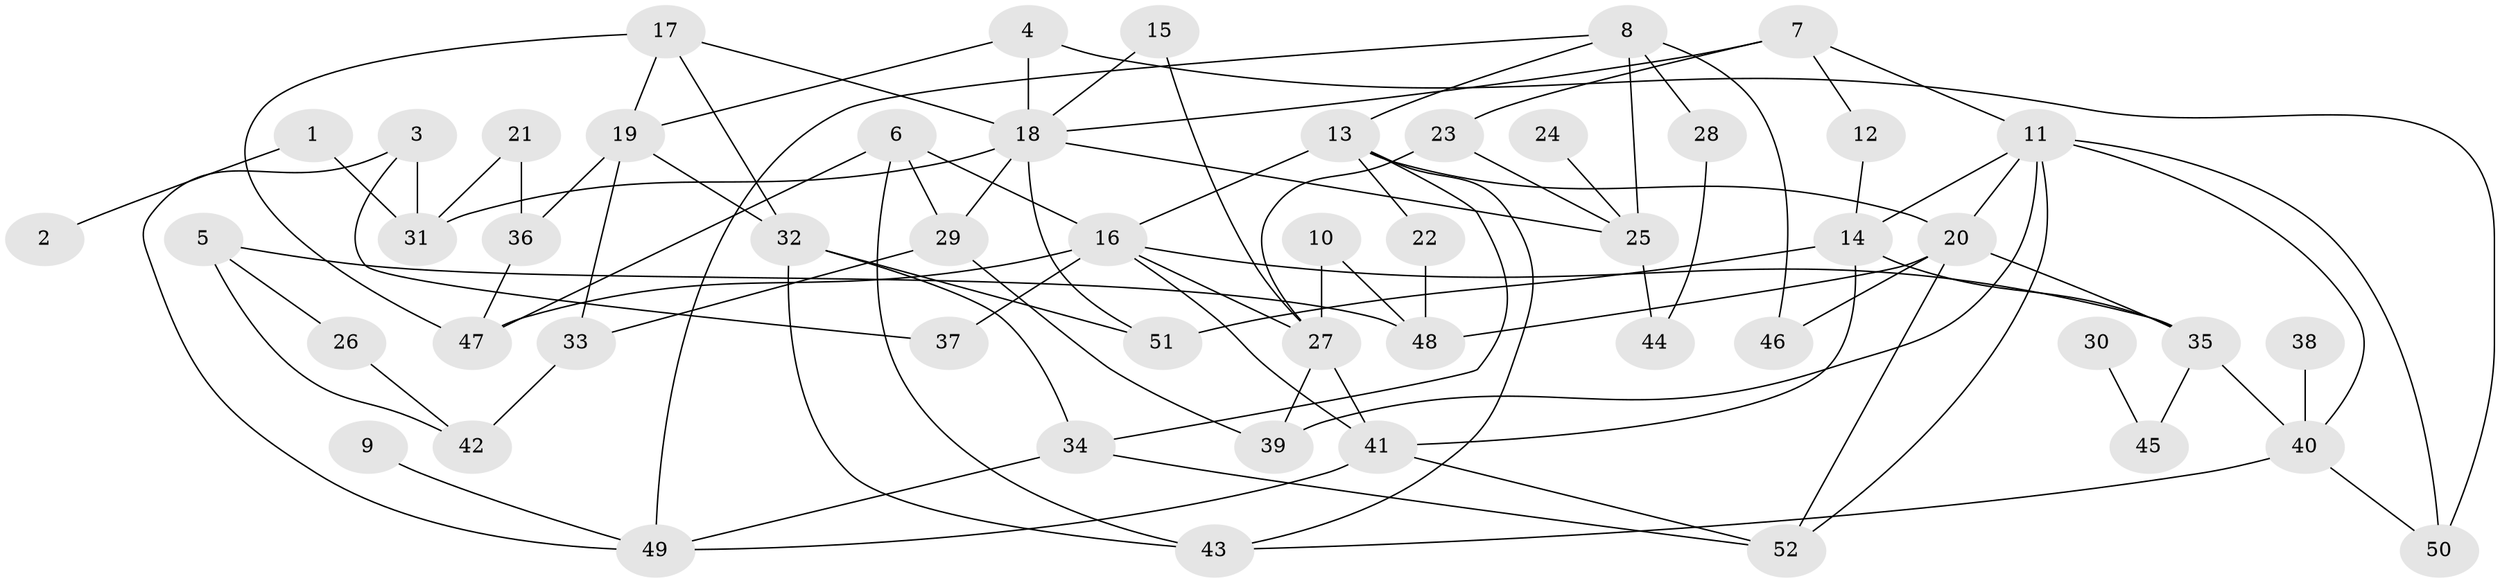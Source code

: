 // Generated by graph-tools (version 1.1) at 2025/40/03/09/25 04:40:26]
// undirected, 52 vertices, 92 edges
graph export_dot {
graph [start="1"]
  node [color=gray90,style=filled];
  1;
  2;
  3;
  4;
  5;
  6;
  7;
  8;
  9;
  10;
  11;
  12;
  13;
  14;
  15;
  16;
  17;
  18;
  19;
  20;
  21;
  22;
  23;
  24;
  25;
  26;
  27;
  28;
  29;
  30;
  31;
  32;
  33;
  34;
  35;
  36;
  37;
  38;
  39;
  40;
  41;
  42;
  43;
  44;
  45;
  46;
  47;
  48;
  49;
  50;
  51;
  52;
  1 -- 2;
  1 -- 31;
  3 -- 31;
  3 -- 37;
  3 -- 49;
  4 -- 18;
  4 -- 19;
  4 -- 50;
  5 -- 26;
  5 -- 42;
  5 -- 48;
  6 -- 16;
  6 -- 29;
  6 -- 43;
  6 -- 47;
  7 -- 11;
  7 -- 12;
  7 -- 18;
  7 -- 23;
  8 -- 13;
  8 -- 25;
  8 -- 28;
  8 -- 46;
  8 -- 49;
  9 -- 49;
  10 -- 27;
  10 -- 48;
  11 -- 14;
  11 -- 20;
  11 -- 39;
  11 -- 40;
  11 -- 50;
  11 -- 52;
  12 -- 14;
  13 -- 16;
  13 -- 20;
  13 -- 22;
  13 -- 34;
  13 -- 43;
  14 -- 35;
  14 -- 41;
  14 -- 51;
  15 -- 18;
  15 -- 27;
  16 -- 27;
  16 -- 35;
  16 -- 37;
  16 -- 41;
  16 -- 47;
  17 -- 18;
  17 -- 19;
  17 -- 32;
  17 -- 47;
  18 -- 25;
  18 -- 29;
  18 -- 31;
  18 -- 51;
  19 -- 32;
  19 -- 33;
  19 -- 36;
  20 -- 35;
  20 -- 46;
  20 -- 48;
  20 -- 52;
  21 -- 31;
  21 -- 36;
  22 -- 48;
  23 -- 25;
  23 -- 27;
  24 -- 25;
  25 -- 44;
  26 -- 42;
  27 -- 39;
  27 -- 41;
  28 -- 44;
  29 -- 33;
  29 -- 39;
  30 -- 45;
  32 -- 34;
  32 -- 43;
  32 -- 51;
  33 -- 42;
  34 -- 49;
  34 -- 52;
  35 -- 40;
  35 -- 45;
  36 -- 47;
  38 -- 40;
  40 -- 43;
  40 -- 50;
  41 -- 49;
  41 -- 52;
}
